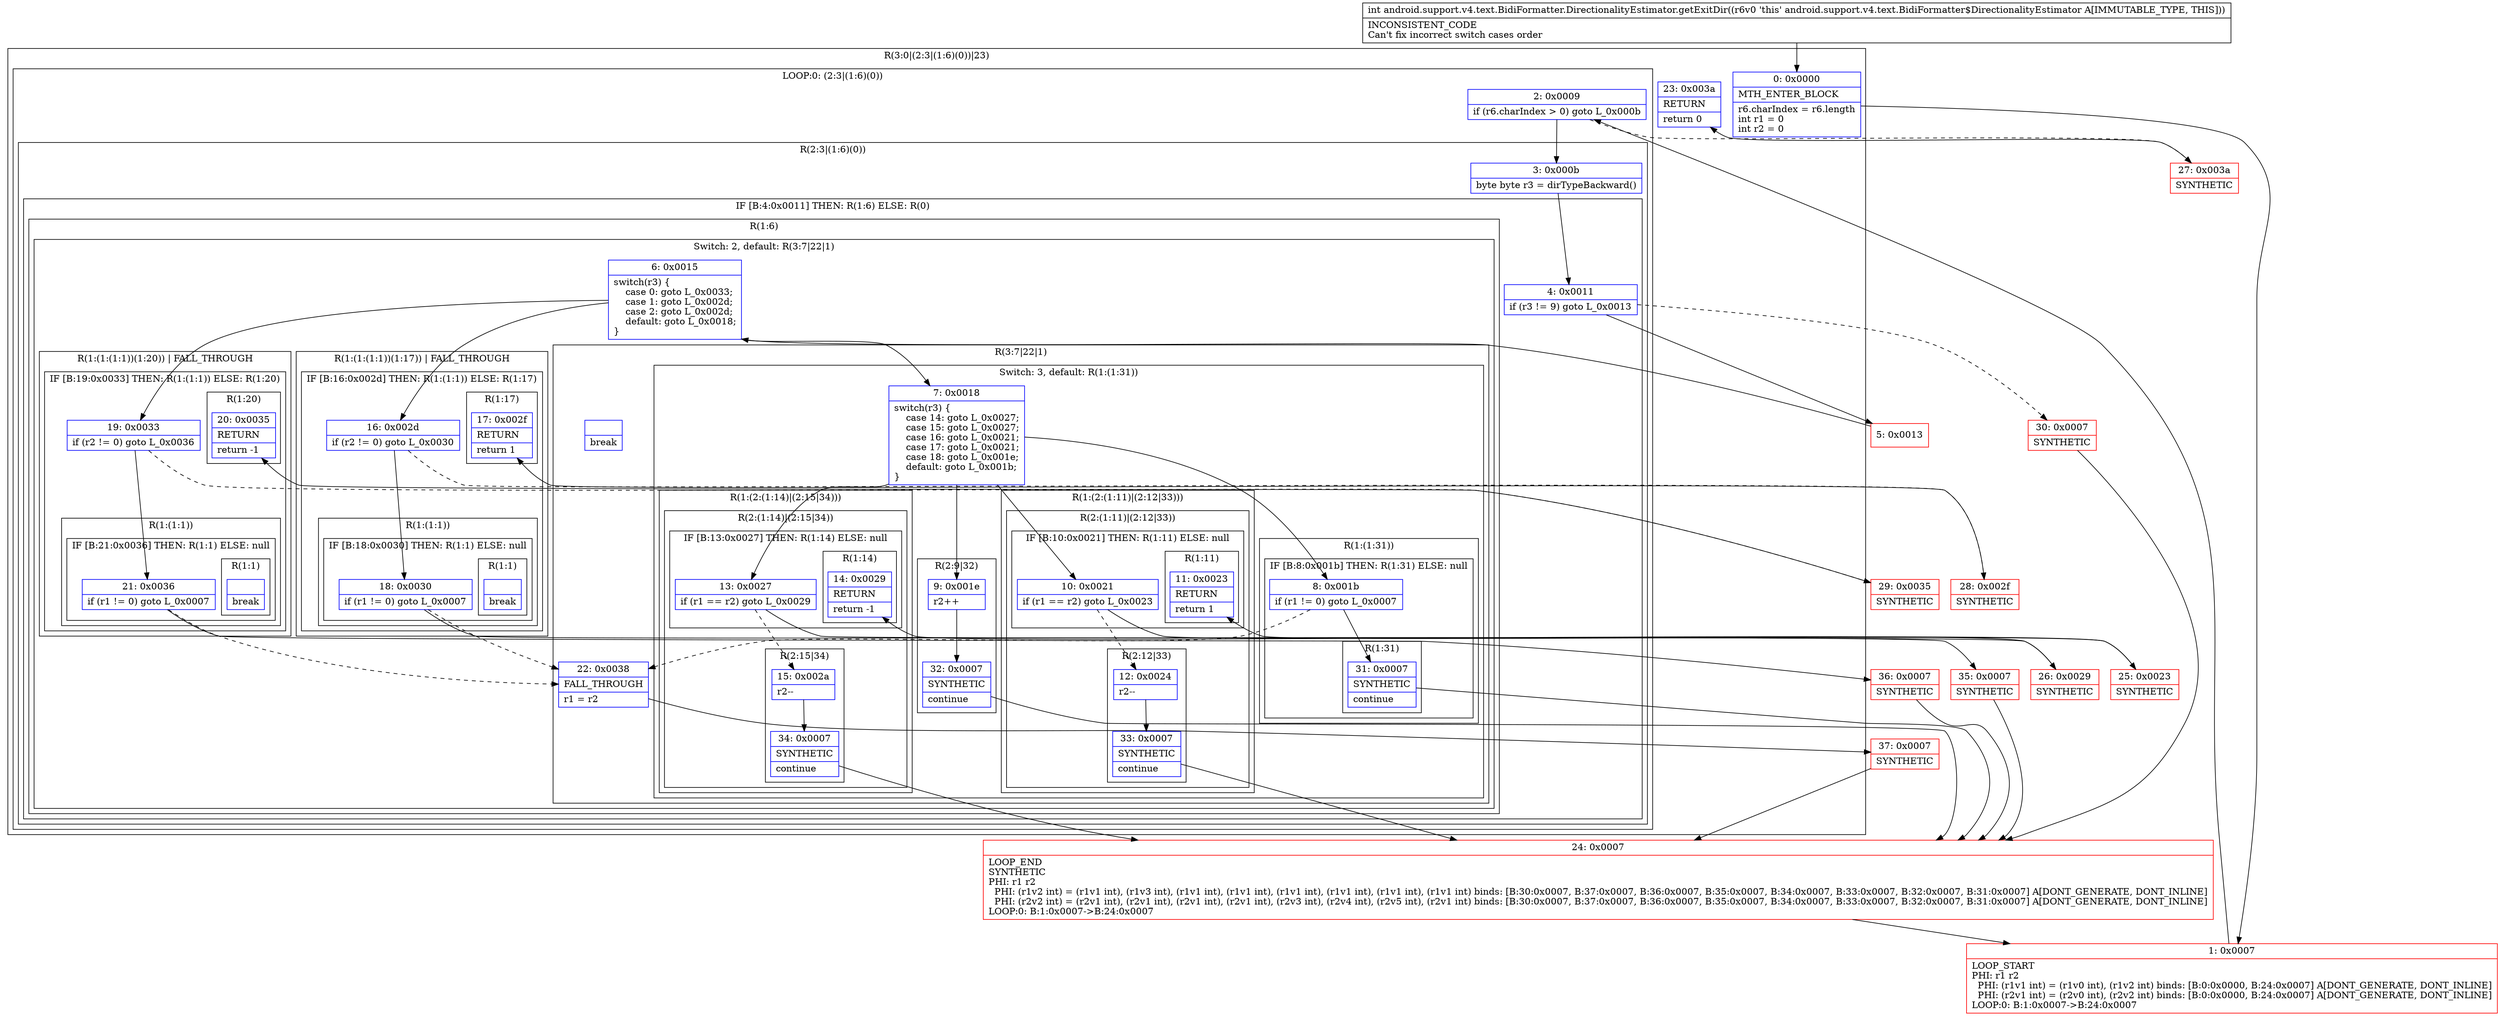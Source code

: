 digraph "CFG forandroid.support.v4.text.BidiFormatter.DirectionalityEstimator.getExitDir()I" {
subgraph cluster_Region_125938798 {
label = "R(3:0|(2:3|(1:6)(0))|23)";
node [shape=record,color=blue];
Node_0 [shape=record,label="{0\:\ 0x0000|MTH_ENTER_BLOCK\l|r6.charIndex = r6.length\lint r1 = 0\lint r2 = 0\l}"];
subgraph cluster_LoopRegion_1789514065 {
label = "LOOP:0: (2:3|(1:6)(0))";
node [shape=record,color=blue];
Node_2 [shape=record,label="{2\:\ 0x0009|if (r6.charIndex \> 0) goto L_0x000b\l}"];
subgraph cluster_Region_1378460172 {
label = "R(2:3|(1:6)(0))";
node [shape=record,color=blue];
Node_3 [shape=record,label="{3\:\ 0x000b|byte byte r3 = dirTypeBackward()\l}"];
subgraph cluster_IfRegion_1223580576 {
label = "IF [B:4:0x0011] THEN: R(1:6) ELSE: R(0)";
node [shape=record,color=blue];
Node_4 [shape=record,label="{4\:\ 0x0011|if (r3 != 9) goto L_0x0013\l}"];
subgraph cluster_Region_759140336 {
label = "R(1:6)";
node [shape=record,color=blue];
subgraph cluster_SwitchRegion_685259848 {
label = "Switch: 2, default: R(3:7|22|1)";
node [shape=record,color=blue];
Node_6 [shape=record,label="{6\:\ 0x0015|switch(r3) \{\l    case 0: goto L_0x0033;\l    case 1: goto L_0x002d;\l    case 2: goto L_0x002d;\l    default: goto L_0x0018;\l\}\l}"];
subgraph cluster_Region_2147165758 {
label = "R(1:(1:(1:1))(1:20)) | FALL_THROUGH\l";
node [shape=record,color=blue];
subgraph cluster_IfRegion_1657819341 {
label = "IF [B:19:0x0033] THEN: R(1:(1:1)) ELSE: R(1:20)";
node [shape=record,color=blue];
Node_19 [shape=record,label="{19\:\ 0x0033|if (r2 != 0) goto L_0x0036\l}"];
subgraph cluster_Region_823846029 {
label = "R(1:(1:1))";
node [shape=record,color=blue];
subgraph cluster_IfRegion_64376952 {
label = "IF [B:21:0x0036] THEN: R(1:1) ELSE: null";
node [shape=record,color=blue];
Node_21 [shape=record,label="{21\:\ 0x0036|if (r1 != 0) goto L_0x0007\l}"];
subgraph cluster_Region_354257062 {
label = "R(1:1)";
node [shape=record,color=blue];
Node_InsnContainer_1141691898 [shape=record,label="{|break\l}"];
}
}
}
subgraph cluster_Region_1658900883 {
label = "R(1:20)";
node [shape=record,color=blue];
Node_20 [shape=record,label="{20\:\ 0x0035|RETURN\l|return \-1\l}"];
}
}
}
subgraph cluster_Region_79200206 {
label = "R(1:(1:(1:1))(1:17)) | FALL_THROUGH\l";
node [shape=record,color=blue];
subgraph cluster_IfRegion_1039594274 {
label = "IF [B:16:0x002d] THEN: R(1:(1:1)) ELSE: R(1:17)";
node [shape=record,color=blue];
Node_16 [shape=record,label="{16\:\ 0x002d|if (r2 != 0) goto L_0x0030\l}"];
subgraph cluster_Region_2107215687 {
label = "R(1:(1:1))";
node [shape=record,color=blue];
subgraph cluster_IfRegion_1717452433 {
label = "IF [B:18:0x0030] THEN: R(1:1) ELSE: null";
node [shape=record,color=blue];
Node_18 [shape=record,label="{18\:\ 0x0030|if (r1 != 0) goto L_0x0007\l}"];
subgraph cluster_Region_1603810827 {
label = "R(1:1)";
node [shape=record,color=blue];
Node_InsnContainer_990910498 [shape=record,label="{|break\l}"];
}
}
}
subgraph cluster_Region_2081506945 {
label = "R(1:17)";
node [shape=record,color=blue];
Node_17 [shape=record,label="{17\:\ 0x002f|RETURN\l|return 1\l}"];
}
}
}
subgraph cluster_Region_1276506860 {
label = "R(3:7|22|1)";
node [shape=record,color=blue];
subgraph cluster_SwitchRegion_574469522 {
label = "Switch: 3, default: R(1:(1:31))";
node [shape=record,color=blue];
Node_7 [shape=record,label="{7\:\ 0x0018|switch(r3) \{\l    case 14: goto L_0x0027;\l    case 15: goto L_0x0027;\l    case 16: goto L_0x0021;\l    case 17: goto L_0x0021;\l    case 18: goto L_0x001e;\l    default: goto L_0x001b;\l\}\l}"];
subgraph cluster_Region_1304628723 {
label = "R(1:(2:(1:14)|(2:15|34)))";
node [shape=record,color=blue];
subgraph cluster_Region_1400197678 {
label = "R(2:(1:14)|(2:15|34))";
node [shape=record,color=blue];
subgraph cluster_IfRegion_1823870184 {
label = "IF [B:13:0x0027] THEN: R(1:14) ELSE: null";
node [shape=record,color=blue];
Node_13 [shape=record,label="{13\:\ 0x0027|if (r1 == r2) goto L_0x0029\l}"];
subgraph cluster_Region_1755283818 {
label = "R(1:14)";
node [shape=record,color=blue];
Node_14 [shape=record,label="{14\:\ 0x0029|RETURN\l|return \-1\l}"];
}
}
subgraph cluster_Region_688840435 {
label = "R(2:15|34)";
node [shape=record,color=blue];
Node_15 [shape=record,label="{15\:\ 0x002a|r2\-\-\l}"];
Node_34 [shape=record,label="{34\:\ 0x0007|SYNTHETIC\l|continue\l}"];
}
}
}
subgraph cluster_Region_516745142 {
label = "R(1:(2:(1:11)|(2:12|33)))";
node [shape=record,color=blue];
subgraph cluster_Region_1270209801 {
label = "R(2:(1:11)|(2:12|33))";
node [shape=record,color=blue];
subgraph cluster_IfRegion_265752832 {
label = "IF [B:10:0x0021] THEN: R(1:11) ELSE: null";
node [shape=record,color=blue];
Node_10 [shape=record,label="{10\:\ 0x0021|if (r1 == r2) goto L_0x0023\l}"];
subgraph cluster_Region_849871475 {
label = "R(1:11)";
node [shape=record,color=blue];
Node_11 [shape=record,label="{11\:\ 0x0023|RETURN\l|return 1\l}"];
}
}
subgraph cluster_Region_1963153014 {
label = "R(2:12|33)";
node [shape=record,color=blue];
Node_12 [shape=record,label="{12\:\ 0x0024|r2\-\-\l}"];
Node_33 [shape=record,label="{33\:\ 0x0007|SYNTHETIC\l|continue\l}"];
}
}
}
subgraph cluster_Region_1114314439 {
label = "R(2:9|32)";
node [shape=record,color=blue];
Node_9 [shape=record,label="{9\:\ 0x001e|r2++\l}"];
Node_32 [shape=record,label="{32\:\ 0x0007|SYNTHETIC\l|continue\l}"];
}
subgraph cluster_Region_648561053 {
label = "R(1:(1:31))";
node [shape=record,color=blue];
subgraph cluster_IfRegion_1043580178 {
label = "IF [B:8:0x001b] THEN: R(1:31) ELSE: null";
node [shape=record,color=blue];
Node_8 [shape=record,label="{8\:\ 0x001b|if (r1 != 0) goto L_0x0007\l}"];
subgraph cluster_Region_1595995049 {
label = "R(1:31)";
node [shape=record,color=blue];
Node_31 [shape=record,label="{31\:\ 0x0007|SYNTHETIC\l|continue\l}"];
}
}
}
}
Node_22 [shape=record,label="{22\:\ 0x0038|FALL_THROUGH\l|r1 = r2\l}"];
Node_InsnContainer_974659793 [shape=record,label="{|break\l}"];
}
}
}
subgraph cluster_Region_1221662331 {
label = "R(0)";
node [shape=record,color=blue];
}
}
}
}
Node_23 [shape=record,label="{23\:\ 0x003a|RETURN\l|return 0\l}"];
}
Node_1 [shape=record,color=red,label="{1\:\ 0x0007|LOOP_START\lPHI: r1 r2 \l  PHI: (r1v1 int) = (r1v0 int), (r1v2 int) binds: [B:0:0x0000, B:24:0x0007] A[DONT_GENERATE, DONT_INLINE]\l  PHI: (r2v1 int) = (r2v0 int), (r2v2 int) binds: [B:0:0x0000, B:24:0x0007] A[DONT_GENERATE, DONT_INLINE]\lLOOP:0: B:1:0x0007\-\>B:24:0x0007\l}"];
Node_5 [shape=record,color=red,label="{5\:\ 0x0013}"];
Node_24 [shape=record,color=red,label="{24\:\ 0x0007|LOOP_END\lSYNTHETIC\lPHI: r1 r2 \l  PHI: (r1v2 int) = (r1v1 int), (r1v3 int), (r1v1 int), (r1v1 int), (r1v1 int), (r1v1 int), (r1v1 int), (r1v1 int) binds: [B:30:0x0007, B:37:0x0007, B:36:0x0007, B:35:0x0007, B:34:0x0007, B:33:0x0007, B:32:0x0007, B:31:0x0007] A[DONT_GENERATE, DONT_INLINE]\l  PHI: (r2v2 int) = (r2v1 int), (r2v1 int), (r2v1 int), (r2v1 int), (r2v3 int), (r2v4 int), (r2v5 int), (r2v1 int) binds: [B:30:0x0007, B:37:0x0007, B:36:0x0007, B:35:0x0007, B:34:0x0007, B:33:0x0007, B:32:0x0007, B:31:0x0007] A[DONT_GENERATE, DONT_INLINE]\lLOOP:0: B:1:0x0007\-\>B:24:0x0007\l}"];
Node_25 [shape=record,color=red,label="{25\:\ 0x0023|SYNTHETIC\l}"];
Node_26 [shape=record,color=red,label="{26\:\ 0x0029|SYNTHETIC\l}"];
Node_27 [shape=record,color=red,label="{27\:\ 0x003a|SYNTHETIC\l}"];
Node_28 [shape=record,color=red,label="{28\:\ 0x002f|SYNTHETIC\l}"];
Node_29 [shape=record,color=red,label="{29\:\ 0x0035|SYNTHETIC\l}"];
Node_30 [shape=record,color=red,label="{30\:\ 0x0007|SYNTHETIC\l}"];
Node_35 [shape=record,color=red,label="{35\:\ 0x0007|SYNTHETIC\l}"];
Node_36 [shape=record,color=red,label="{36\:\ 0x0007|SYNTHETIC\l}"];
Node_37 [shape=record,color=red,label="{37\:\ 0x0007|SYNTHETIC\l}"];
MethodNode[shape=record,label="{int android.support.v4.text.BidiFormatter.DirectionalityEstimator.getExitDir((r6v0 'this' android.support.v4.text.BidiFormatter$DirectionalityEstimator A[IMMUTABLE_TYPE, THIS]))  | INCONSISTENT_CODE\lCan't fix incorrect switch cases order\l}"];
MethodNode -> Node_0;
Node_0 -> Node_1;
Node_2 -> Node_3;
Node_2 -> Node_27[style=dashed];
Node_3 -> Node_4;
Node_4 -> Node_5;
Node_4 -> Node_30[style=dashed];
Node_6 -> Node_7;
Node_6 -> Node_16;
Node_6 -> Node_19;
Node_19 -> Node_21;
Node_19 -> Node_29[style=dashed];
Node_21 -> Node_22[style=dashed];
Node_21 -> Node_36;
Node_16 -> Node_18;
Node_16 -> Node_28[style=dashed];
Node_18 -> Node_22[style=dashed];
Node_18 -> Node_35;
Node_7 -> Node_8;
Node_7 -> Node_9;
Node_7 -> Node_10;
Node_7 -> Node_13;
Node_13 -> Node_15[style=dashed];
Node_13 -> Node_26;
Node_15 -> Node_34;
Node_34 -> Node_24;
Node_10 -> Node_12[style=dashed];
Node_10 -> Node_25;
Node_12 -> Node_33;
Node_33 -> Node_24;
Node_9 -> Node_32;
Node_32 -> Node_24;
Node_8 -> Node_22[style=dashed];
Node_8 -> Node_31;
Node_31 -> Node_24;
Node_22 -> Node_37;
Node_1 -> Node_2;
Node_5 -> Node_6;
Node_24 -> Node_1;
Node_25 -> Node_11;
Node_26 -> Node_14;
Node_27 -> Node_23;
Node_28 -> Node_17;
Node_29 -> Node_20;
Node_30 -> Node_24;
Node_35 -> Node_24;
Node_36 -> Node_24;
Node_37 -> Node_24;
}

